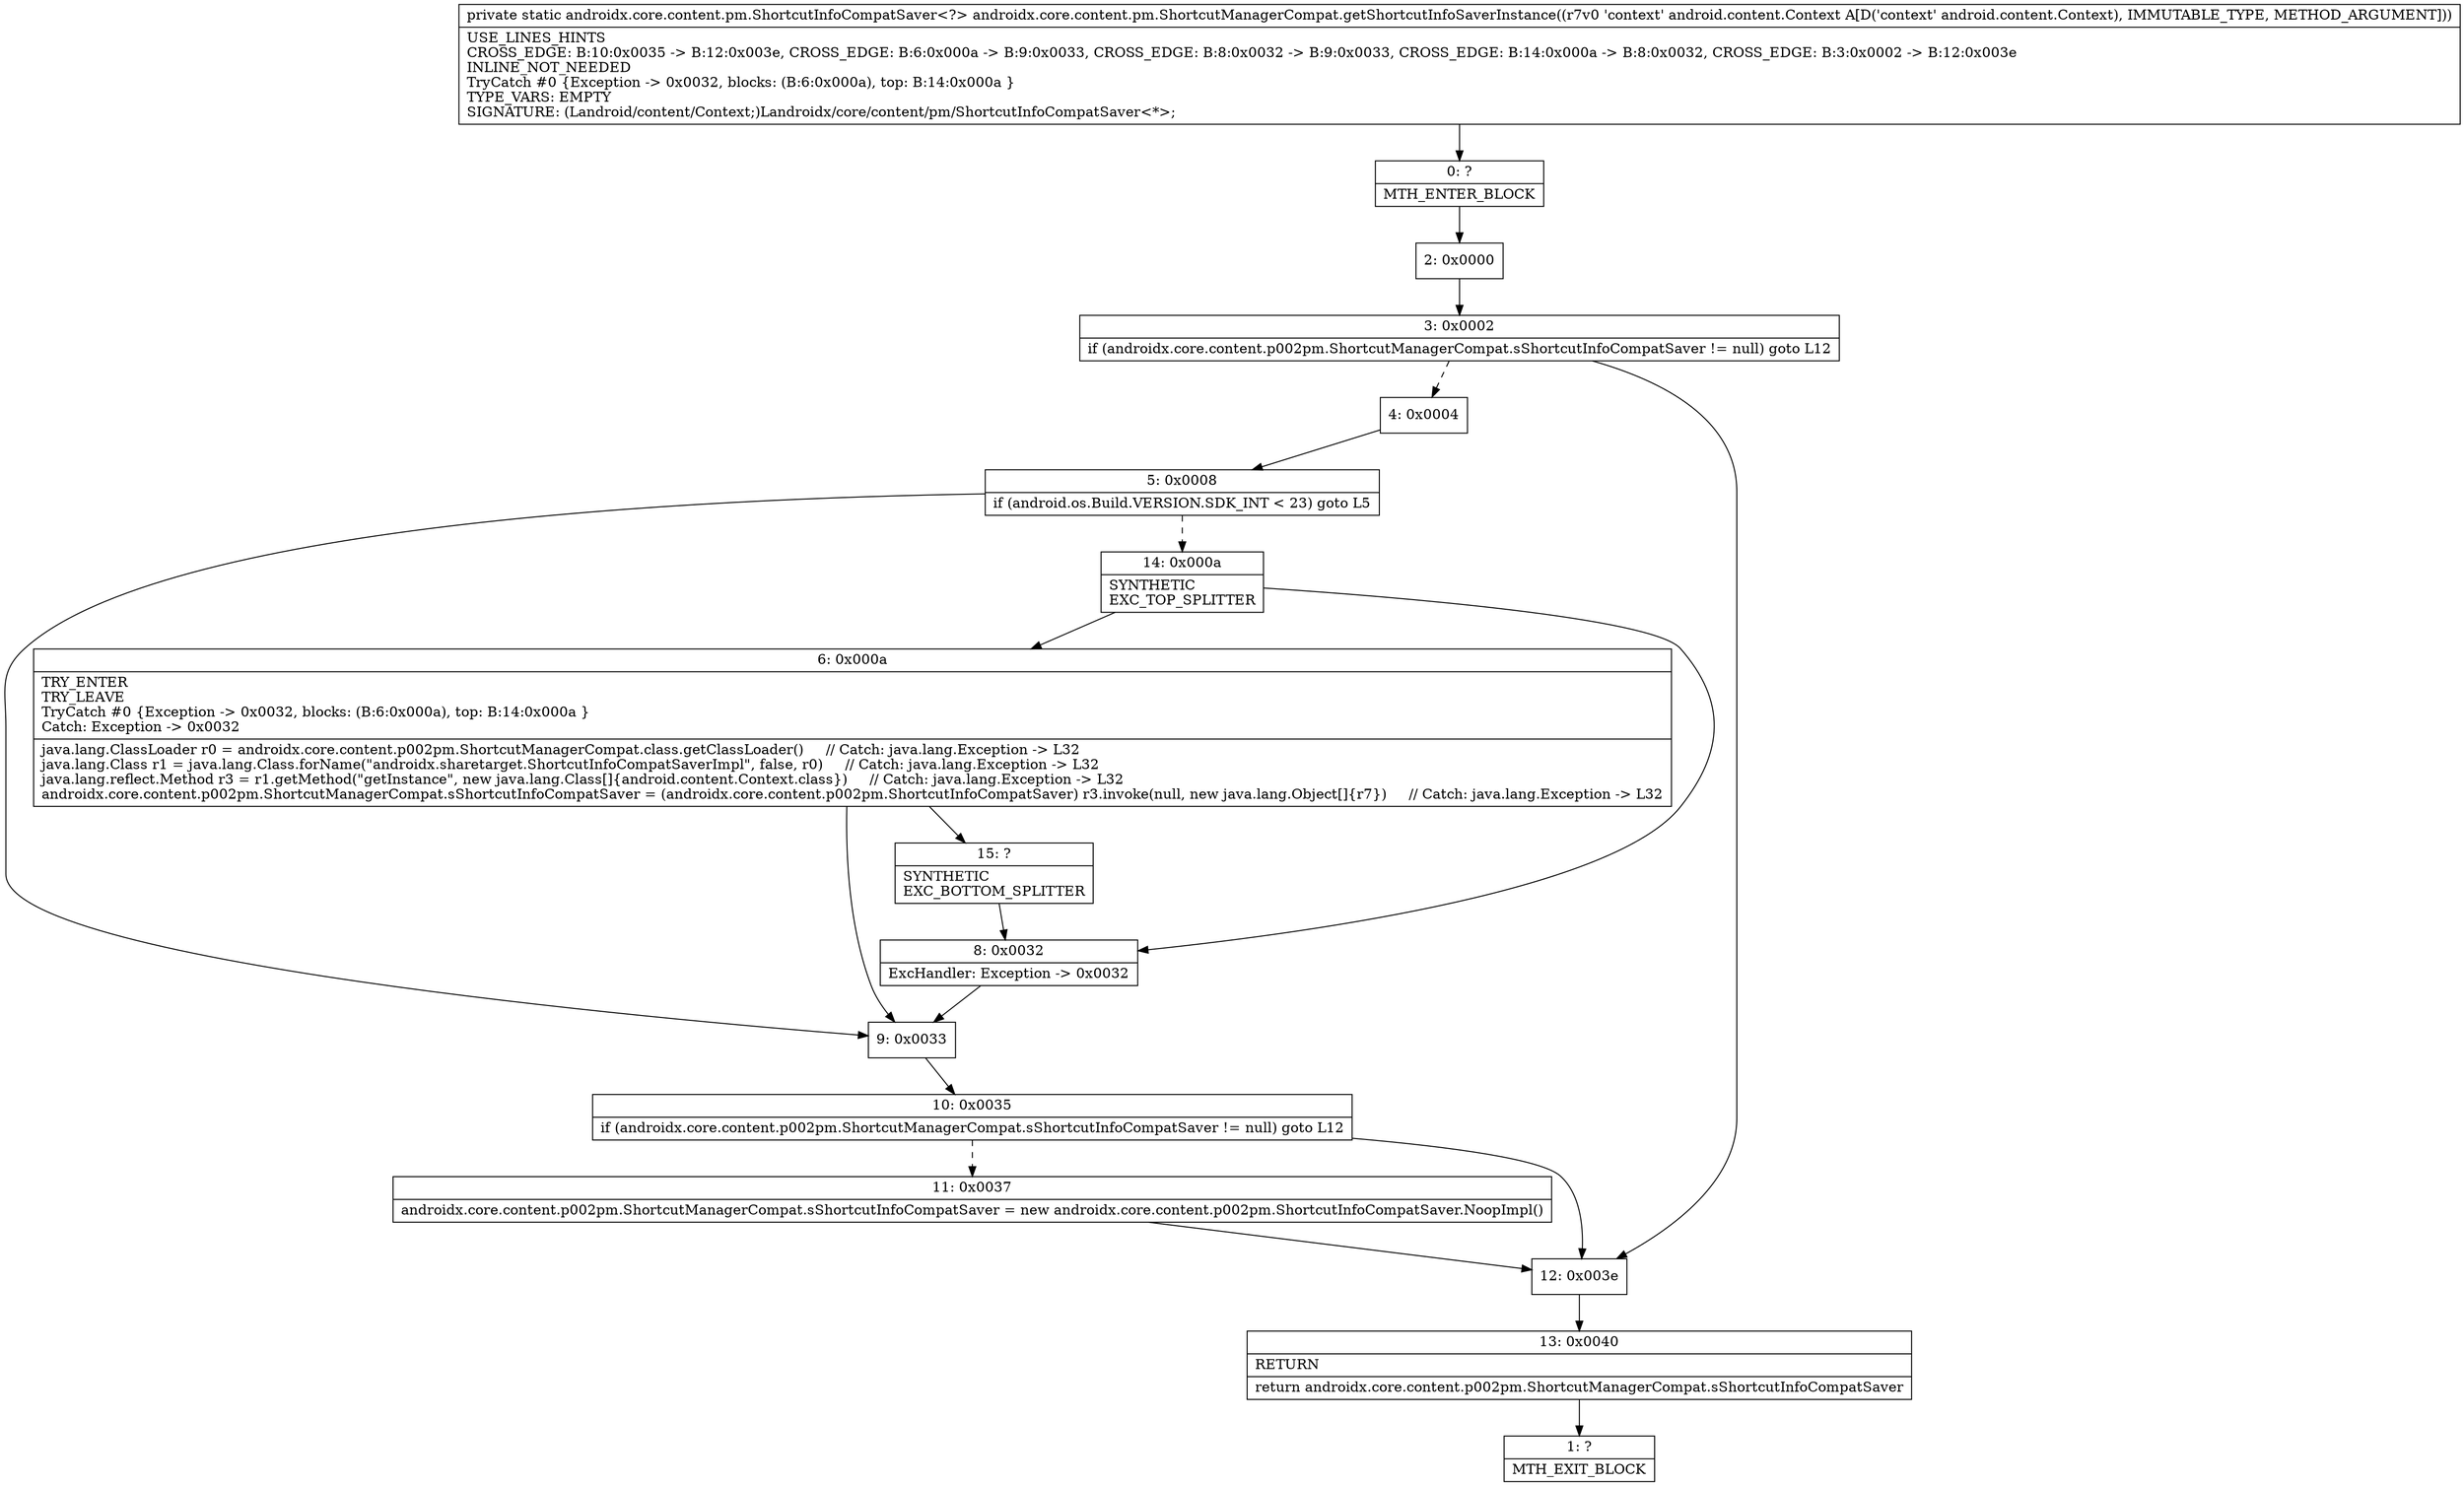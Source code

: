 digraph "CFG forandroidx.core.content.pm.ShortcutManagerCompat.getShortcutInfoSaverInstance(Landroid\/content\/Context;)Landroidx\/core\/content\/pm\/ShortcutInfoCompatSaver;" {
Node_0 [shape=record,label="{0\:\ ?|MTH_ENTER_BLOCK\l}"];
Node_2 [shape=record,label="{2\:\ 0x0000}"];
Node_3 [shape=record,label="{3\:\ 0x0002|if (androidx.core.content.p002pm.ShortcutManagerCompat.sShortcutInfoCompatSaver != null) goto L12\l}"];
Node_4 [shape=record,label="{4\:\ 0x0004}"];
Node_5 [shape=record,label="{5\:\ 0x0008|if (android.os.Build.VERSION.SDK_INT \< 23) goto L5\l}"];
Node_9 [shape=record,label="{9\:\ 0x0033}"];
Node_10 [shape=record,label="{10\:\ 0x0035|if (androidx.core.content.p002pm.ShortcutManagerCompat.sShortcutInfoCompatSaver != null) goto L12\l}"];
Node_11 [shape=record,label="{11\:\ 0x0037|androidx.core.content.p002pm.ShortcutManagerCompat.sShortcutInfoCompatSaver = new androidx.core.content.p002pm.ShortcutInfoCompatSaver.NoopImpl()\l}"];
Node_14 [shape=record,label="{14\:\ 0x000a|SYNTHETIC\lEXC_TOP_SPLITTER\l}"];
Node_6 [shape=record,label="{6\:\ 0x000a|TRY_ENTER\lTRY_LEAVE\lTryCatch #0 \{Exception \-\> 0x0032, blocks: (B:6:0x000a), top: B:14:0x000a \}\lCatch: Exception \-\> 0x0032\l|java.lang.ClassLoader r0 = androidx.core.content.p002pm.ShortcutManagerCompat.class.getClassLoader()     \/\/ Catch: java.lang.Exception \-\> L32\ljava.lang.Class r1 = java.lang.Class.forName(\"androidx.sharetarget.ShortcutInfoCompatSaverImpl\", false, r0)     \/\/ Catch: java.lang.Exception \-\> L32\ljava.lang.reflect.Method r3 = r1.getMethod(\"getInstance\", new java.lang.Class[]\{android.content.Context.class\})     \/\/ Catch: java.lang.Exception \-\> L32\landroidx.core.content.p002pm.ShortcutManagerCompat.sShortcutInfoCompatSaver = (androidx.core.content.p002pm.ShortcutInfoCompatSaver) r3.invoke(null, new java.lang.Object[]\{r7\})     \/\/ Catch: java.lang.Exception \-\> L32\l}"];
Node_15 [shape=record,label="{15\:\ ?|SYNTHETIC\lEXC_BOTTOM_SPLITTER\l}"];
Node_8 [shape=record,label="{8\:\ 0x0032|ExcHandler: Exception \-\> 0x0032\l}"];
Node_12 [shape=record,label="{12\:\ 0x003e}"];
Node_13 [shape=record,label="{13\:\ 0x0040|RETURN\l|return androidx.core.content.p002pm.ShortcutManagerCompat.sShortcutInfoCompatSaver\l}"];
Node_1 [shape=record,label="{1\:\ ?|MTH_EXIT_BLOCK\l}"];
MethodNode[shape=record,label="{private static androidx.core.content.pm.ShortcutInfoCompatSaver\<?\> androidx.core.content.pm.ShortcutManagerCompat.getShortcutInfoSaverInstance((r7v0 'context' android.content.Context A[D('context' android.content.Context), IMMUTABLE_TYPE, METHOD_ARGUMENT]))  | USE_LINES_HINTS\lCROSS_EDGE: B:10:0x0035 \-\> B:12:0x003e, CROSS_EDGE: B:6:0x000a \-\> B:9:0x0033, CROSS_EDGE: B:8:0x0032 \-\> B:9:0x0033, CROSS_EDGE: B:14:0x000a \-\> B:8:0x0032, CROSS_EDGE: B:3:0x0002 \-\> B:12:0x003e\lINLINE_NOT_NEEDED\lTryCatch #0 \{Exception \-\> 0x0032, blocks: (B:6:0x000a), top: B:14:0x000a \}\lTYPE_VARS: EMPTY\lSIGNATURE: (Landroid\/content\/Context;)Landroidx\/core\/content\/pm\/ShortcutInfoCompatSaver\<*\>;\l}"];
MethodNode -> Node_0;Node_0 -> Node_2;
Node_2 -> Node_3;
Node_3 -> Node_4[style=dashed];
Node_3 -> Node_12;
Node_4 -> Node_5;
Node_5 -> Node_9;
Node_5 -> Node_14[style=dashed];
Node_9 -> Node_10;
Node_10 -> Node_11[style=dashed];
Node_10 -> Node_12;
Node_11 -> Node_12;
Node_14 -> Node_6;
Node_14 -> Node_8;
Node_6 -> Node_9;
Node_6 -> Node_15;
Node_15 -> Node_8;
Node_8 -> Node_9;
Node_12 -> Node_13;
Node_13 -> Node_1;
}

